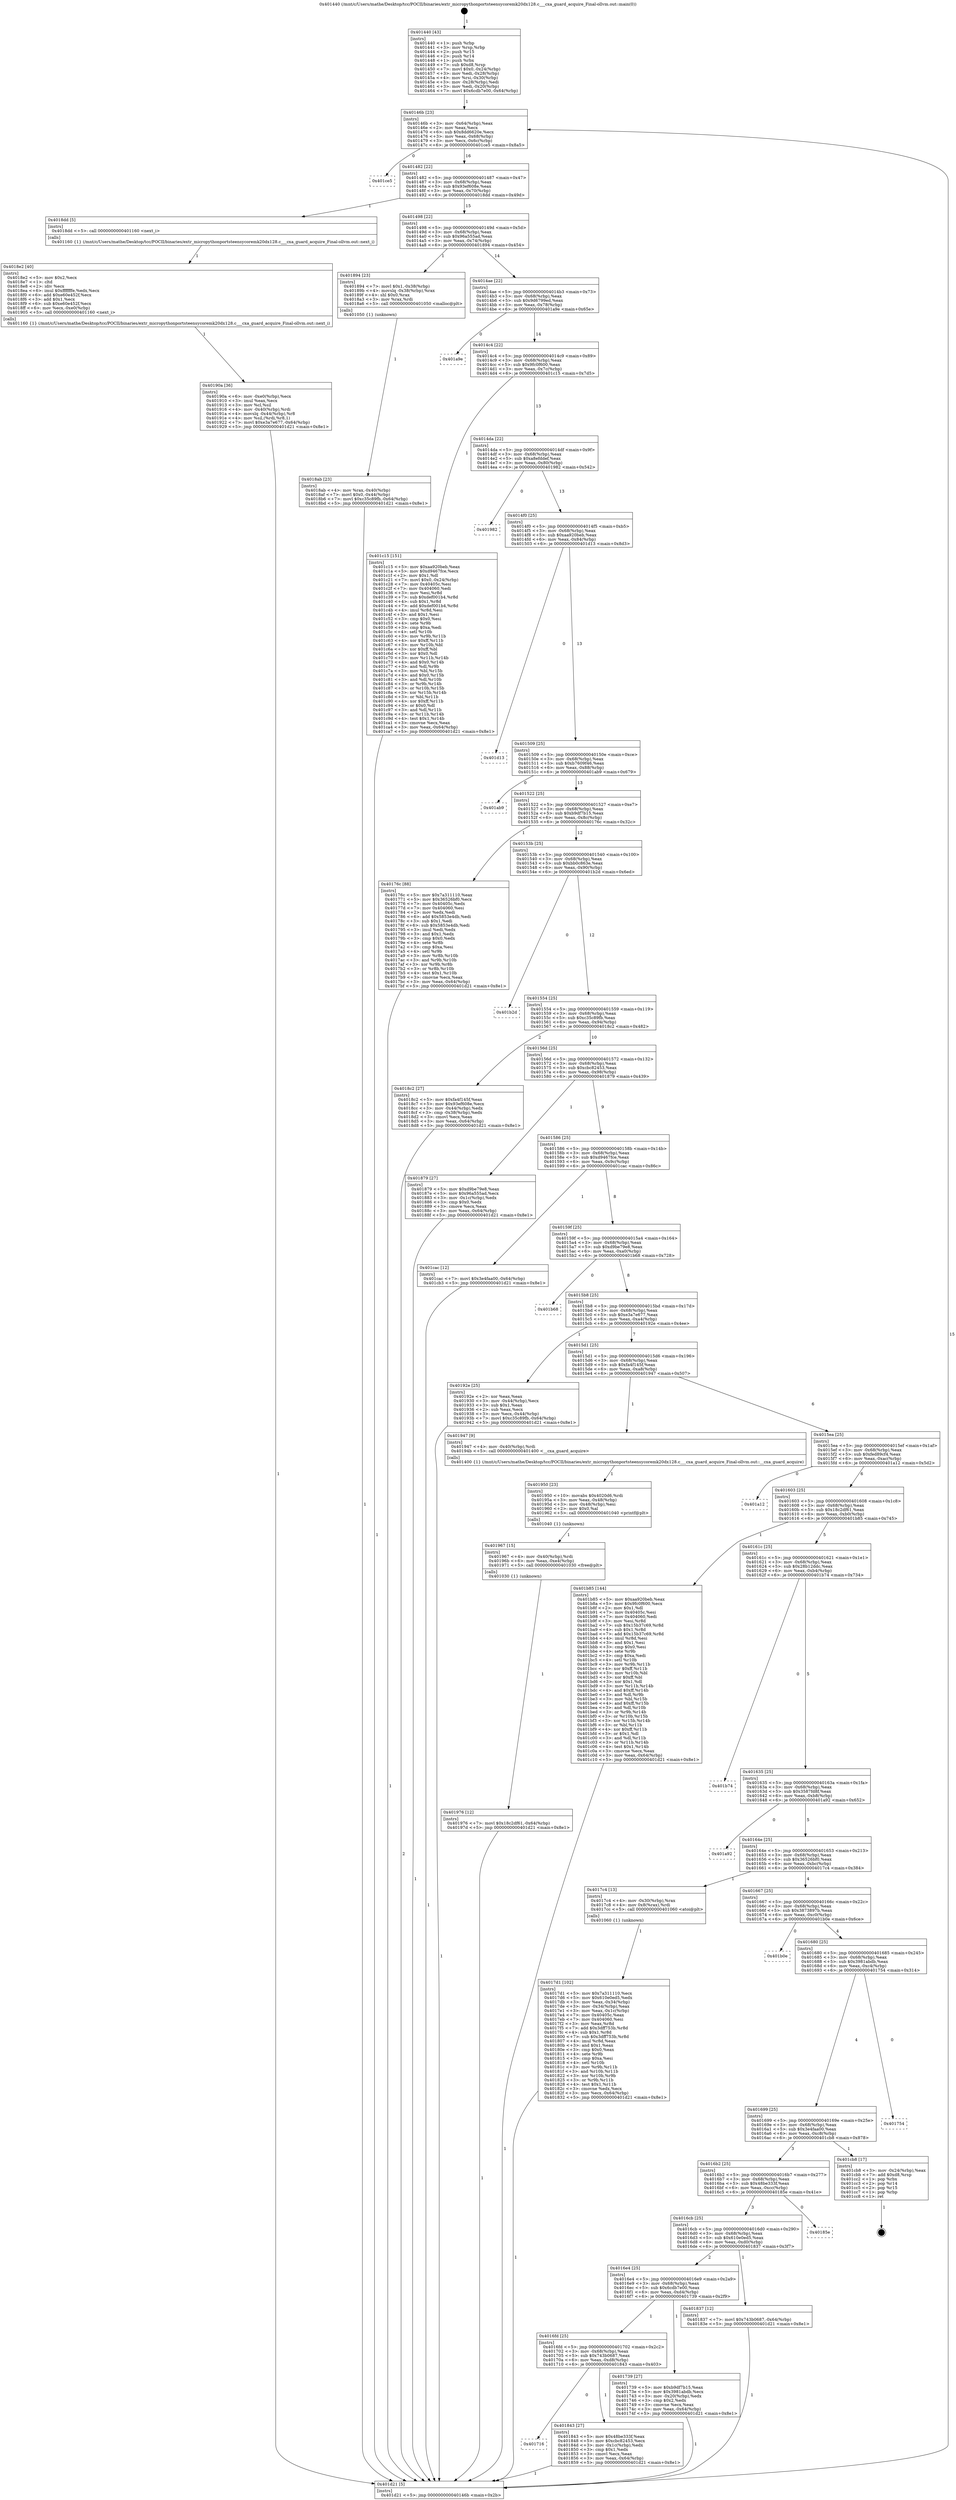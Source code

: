 digraph "0x401440" {
  label = "0x401440 (/mnt/c/Users/mathe/Desktop/tcc/POCII/binaries/extr_micropythonportsteensycoremk20dx128.c___cxa_guard_acquire_Final-ollvm.out::main(0))"
  labelloc = "t"
  node[shape=record]

  Entry [label="",width=0.3,height=0.3,shape=circle,fillcolor=black,style=filled]
  "0x40146b" [label="{
     0x40146b [23]\l
     | [instrs]\l
     &nbsp;&nbsp;0x40146b \<+3\>: mov -0x64(%rbp),%eax\l
     &nbsp;&nbsp;0x40146e \<+2\>: mov %eax,%ecx\l
     &nbsp;&nbsp;0x401470 \<+6\>: sub $0x8dd6620e,%ecx\l
     &nbsp;&nbsp;0x401476 \<+3\>: mov %eax,-0x68(%rbp)\l
     &nbsp;&nbsp;0x401479 \<+3\>: mov %ecx,-0x6c(%rbp)\l
     &nbsp;&nbsp;0x40147c \<+6\>: je 0000000000401ce5 \<main+0x8a5\>\l
  }"]
  "0x401ce5" [label="{
     0x401ce5\l
  }", style=dashed]
  "0x401482" [label="{
     0x401482 [22]\l
     | [instrs]\l
     &nbsp;&nbsp;0x401482 \<+5\>: jmp 0000000000401487 \<main+0x47\>\l
     &nbsp;&nbsp;0x401487 \<+3\>: mov -0x68(%rbp),%eax\l
     &nbsp;&nbsp;0x40148a \<+5\>: sub $0x93ef608e,%eax\l
     &nbsp;&nbsp;0x40148f \<+3\>: mov %eax,-0x70(%rbp)\l
     &nbsp;&nbsp;0x401492 \<+6\>: je 00000000004018dd \<main+0x49d\>\l
  }"]
  Exit [label="",width=0.3,height=0.3,shape=circle,fillcolor=black,style=filled,peripheries=2]
  "0x4018dd" [label="{
     0x4018dd [5]\l
     | [instrs]\l
     &nbsp;&nbsp;0x4018dd \<+5\>: call 0000000000401160 \<next_i\>\l
     | [calls]\l
     &nbsp;&nbsp;0x401160 \{1\} (/mnt/c/Users/mathe/Desktop/tcc/POCII/binaries/extr_micropythonportsteensycoremk20dx128.c___cxa_guard_acquire_Final-ollvm.out::next_i)\l
  }"]
  "0x401498" [label="{
     0x401498 [22]\l
     | [instrs]\l
     &nbsp;&nbsp;0x401498 \<+5\>: jmp 000000000040149d \<main+0x5d\>\l
     &nbsp;&nbsp;0x40149d \<+3\>: mov -0x68(%rbp),%eax\l
     &nbsp;&nbsp;0x4014a0 \<+5\>: sub $0x96a555ad,%eax\l
     &nbsp;&nbsp;0x4014a5 \<+3\>: mov %eax,-0x74(%rbp)\l
     &nbsp;&nbsp;0x4014a8 \<+6\>: je 0000000000401894 \<main+0x454\>\l
  }"]
  "0x401976" [label="{
     0x401976 [12]\l
     | [instrs]\l
     &nbsp;&nbsp;0x401976 \<+7\>: movl $0x18c2df61,-0x64(%rbp)\l
     &nbsp;&nbsp;0x40197d \<+5\>: jmp 0000000000401d21 \<main+0x8e1\>\l
  }"]
  "0x401894" [label="{
     0x401894 [23]\l
     | [instrs]\l
     &nbsp;&nbsp;0x401894 \<+7\>: movl $0x1,-0x38(%rbp)\l
     &nbsp;&nbsp;0x40189b \<+4\>: movslq -0x38(%rbp),%rax\l
     &nbsp;&nbsp;0x40189f \<+4\>: shl $0x0,%rax\l
     &nbsp;&nbsp;0x4018a3 \<+3\>: mov %rax,%rdi\l
     &nbsp;&nbsp;0x4018a6 \<+5\>: call 0000000000401050 \<malloc@plt\>\l
     | [calls]\l
     &nbsp;&nbsp;0x401050 \{1\} (unknown)\l
  }"]
  "0x4014ae" [label="{
     0x4014ae [22]\l
     | [instrs]\l
     &nbsp;&nbsp;0x4014ae \<+5\>: jmp 00000000004014b3 \<main+0x73\>\l
     &nbsp;&nbsp;0x4014b3 \<+3\>: mov -0x68(%rbp),%eax\l
     &nbsp;&nbsp;0x4014b6 \<+5\>: sub $0x9d6799ed,%eax\l
     &nbsp;&nbsp;0x4014bb \<+3\>: mov %eax,-0x78(%rbp)\l
     &nbsp;&nbsp;0x4014be \<+6\>: je 0000000000401a9e \<main+0x65e\>\l
  }"]
  "0x401967" [label="{
     0x401967 [15]\l
     | [instrs]\l
     &nbsp;&nbsp;0x401967 \<+4\>: mov -0x40(%rbp),%rdi\l
     &nbsp;&nbsp;0x40196b \<+6\>: mov %eax,-0xe4(%rbp)\l
     &nbsp;&nbsp;0x401971 \<+5\>: call 0000000000401030 \<free@plt\>\l
     | [calls]\l
     &nbsp;&nbsp;0x401030 \{1\} (unknown)\l
  }"]
  "0x401a9e" [label="{
     0x401a9e\l
  }", style=dashed]
  "0x4014c4" [label="{
     0x4014c4 [22]\l
     | [instrs]\l
     &nbsp;&nbsp;0x4014c4 \<+5\>: jmp 00000000004014c9 \<main+0x89\>\l
     &nbsp;&nbsp;0x4014c9 \<+3\>: mov -0x68(%rbp),%eax\l
     &nbsp;&nbsp;0x4014cc \<+5\>: sub $0x9fc0f600,%eax\l
     &nbsp;&nbsp;0x4014d1 \<+3\>: mov %eax,-0x7c(%rbp)\l
     &nbsp;&nbsp;0x4014d4 \<+6\>: je 0000000000401c15 \<main+0x7d5\>\l
  }"]
  "0x401950" [label="{
     0x401950 [23]\l
     | [instrs]\l
     &nbsp;&nbsp;0x401950 \<+10\>: movabs $0x4020d6,%rdi\l
     &nbsp;&nbsp;0x40195a \<+3\>: mov %eax,-0x48(%rbp)\l
     &nbsp;&nbsp;0x40195d \<+3\>: mov -0x48(%rbp),%esi\l
     &nbsp;&nbsp;0x401960 \<+2\>: mov $0x0,%al\l
     &nbsp;&nbsp;0x401962 \<+5\>: call 0000000000401040 \<printf@plt\>\l
     | [calls]\l
     &nbsp;&nbsp;0x401040 \{1\} (unknown)\l
  }"]
  "0x401c15" [label="{
     0x401c15 [151]\l
     | [instrs]\l
     &nbsp;&nbsp;0x401c15 \<+5\>: mov $0xaa920beb,%eax\l
     &nbsp;&nbsp;0x401c1a \<+5\>: mov $0xd9467fce,%ecx\l
     &nbsp;&nbsp;0x401c1f \<+2\>: mov $0x1,%dl\l
     &nbsp;&nbsp;0x401c21 \<+7\>: movl $0x0,-0x24(%rbp)\l
     &nbsp;&nbsp;0x401c28 \<+7\>: mov 0x40405c,%esi\l
     &nbsp;&nbsp;0x401c2f \<+7\>: mov 0x404060,%edi\l
     &nbsp;&nbsp;0x401c36 \<+3\>: mov %esi,%r8d\l
     &nbsp;&nbsp;0x401c39 \<+7\>: sub $0xdef001b4,%r8d\l
     &nbsp;&nbsp;0x401c40 \<+4\>: sub $0x1,%r8d\l
     &nbsp;&nbsp;0x401c44 \<+7\>: add $0xdef001b4,%r8d\l
     &nbsp;&nbsp;0x401c4b \<+4\>: imul %r8d,%esi\l
     &nbsp;&nbsp;0x401c4f \<+3\>: and $0x1,%esi\l
     &nbsp;&nbsp;0x401c52 \<+3\>: cmp $0x0,%esi\l
     &nbsp;&nbsp;0x401c55 \<+4\>: sete %r9b\l
     &nbsp;&nbsp;0x401c59 \<+3\>: cmp $0xa,%edi\l
     &nbsp;&nbsp;0x401c5c \<+4\>: setl %r10b\l
     &nbsp;&nbsp;0x401c60 \<+3\>: mov %r9b,%r11b\l
     &nbsp;&nbsp;0x401c63 \<+4\>: xor $0xff,%r11b\l
     &nbsp;&nbsp;0x401c67 \<+3\>: mov %r10b,%bl\l
     &nbsp;&nbsp;0x401c6a \<+3\>: xor $0xff,%bl\l
     &nbsp;&nbsp;0x401c6d \<+3\>: xor $0x0,%dl\l
     &nbsp;&nbsp;0x401c70 \<+3\>: mov %r11b,%r14b\l
     &nbsp;&nbsp;0x401c73 \<+4\>: and $0x0,%r14b\l
     &nbsp;&nbsp;0x401c77 \<+3\>: and %dl,%r9b\l
     &nbsp;&nbsp;0x401c7a \<+3\>: mov %bl,%r15b\l
     &nbsp;&nbsp;0x401c7d \<+4\>: and $0x0,%r15b\l
     &nbsp;&nbsp;0x401c81 \<+3\>: and %dl,%r10b\l
     &nbsp;&nbsp;0x401c84 \<+3\>: or %r9b,%r14b\l
     &nbsp;&nbsp;0x401c87 \<+3\>: or %r10b,%r15b\l
     &nbsp;&nbsp;0x401c8a \<+3\>: xor %r15b,%r14b\l
     &nbsp;&nbsp;0x401c8d \<+3\>: or %bl,%r11b\l
     &nbsp;&nbsp;0x401c90 \<+4\>: xor $0xff,%r11b\l
     &nbsp;&nbsp;0x401c94 \<+3\>: or $0x0,%dl\l
     &nbsp;&nbsp;0x401c97 \<+3\>: and %dl,%r11b\l
     &nbsp;&nbsp;0x401c9a \<+3\>: or %r11b,%r14b\l
     &nbsp;&nbsp;0x401c9d \<+4\>: test $0x1,%r14b\l
     &nbsp;&nbsp;0x401ca1 \<+3\>: cmovne %ecx,%eax\l
     &nbsp;&nbsp;0x401ca4 \<+3\>: mov %eax,-0x64(%rbp)\l
     &nbsp;&nbsp;0x401ca7 \<+5\>: jmp 0000000000401d21 \<main+0x8e1\>\l
  }"]
  "0x4014da" [label="{
     0x4014da [22]\l
     | [instrs]\l
     &nbsp;&nbsp;0x4014da \<+5\>: jmp 00000000004014df \<main+0x9f\>\l
     &nbsp;&nbsp;0x4014df \<+3\>: mov -0x68(%rbp),%eax\l
     &nbsp;&nbsp;0x4014e2 \<+5\>: sub $0xa8efddef,%eax\l
     &nbsp;&nbsp;0x4014e7 \<+3\>: mov %eax,-0x80(%rbp)\l
     &nbsp;&nbsp;0x4014ea \<+6\>: je 0000000000401982 \<main+0x542\>\l
  }"]
  "0x40190a" [label="{
     0x40190a [36]\l
     | [instrs]\l
     &nbsp;&nbsp;0x40190a \<+6\>: mov -0xe0(%rbp),%ecx\l
     &nbsp;&nbsp;0x401910 \<+3\>: imul %eax,%ecx\l
     &nbsp;&nbsp;0x401913 \<+3\>: mov %cl,%sil\l
     &nbsp;&nbsp;0x401916 \<+4\>: mov -0x40(%rbp),%rdi\l
     &nbsp;&nbsp;0x40191a \<+4\>: movslq -0x44(%rbp),%r8\l
     &nbsp;&nbsp;0x40191e \<+4\>: mov %sil,(%rdi,%r8,1)\l
     &nbsp;&nbsp;0x401922 \<+7\>: movl $0xe3a7e677,-0x64(%rbp)\l
     &nbsp;&nbsp;0x401929 \<+5\>: jmp 0000000000401d21 \<main+0x8e1\>\l
  }"]
  "0x401982" [label="{
     0x401982\l
  }", style=dashed]
  "0x4014f0" [label="{
     0x4014f0 [25]\l
     | [instrs]\l
     &nbsp;&nbsp;0x4014f0 \<+5\>: jmp 00000000004014f5 \<main+0xb5\>\l
     &nbsp;&nbsp;0x4014f5 \<+3\>: mov -0x68(%rbp),%eax\l
     &nbsp;&nbsp;0x4014f8 \<+5\>: sub $0xaa920beb,%eax\l
     &nbsp;&nbsp;0x4014fd \<+6\>: mov %eax,-0x84(%rbp)\l
     &nbsp;&nbsp;0x401503 \<+6\>: je 0000000000401d13 \<main+0x8d3\>\l
  }"]
  "0x4018e2" [label="{
     0x4018e2 [40]\l
     | [instrs]\l
     &nbsp;&nbsp;0x4018e2 \<+5\>: mov $0x2,%ecx\l
     &nbsp;&nbsp;0x4018e7 \<+1\>: cltd\l
     &nbsp;&nbsp;0x4018e8 \<+2\>: idiv %ecx\l
     &nbsp;&nbsp;0x4018ea \<+6\>: imul $0xfffffffe,%edx,%ecx\l
     &nbsp;&nbsp;0x4018f0 \<+6\>: add $0xe60e452f,%ecx\l
     &nbsp;&nbsp;0x4018f6 \<+3\>: add $0x1,%ecx\l
     &nbsp;&nbsp;0x4018f9 \<+6\>: sub $0xe60e452f,%ecx\l
     &nbsp;&nbsp;0x4018ff \<+6\>: mov %ecx,-0xe0(%rbp)\l
     &nbsp;&nbsp;0x401905 \<+5\>: call 0000000000401160 \<next_i\>\l
     | [calls]\l
     &nbsp;&nbsp;0x401160 \{1\} (/mnt/c/Users/mathe/Desktop/tcc/POCII/binaries/extr_micropythonportsteensycoremk20dx128.c___cxa_guard_acquire_Final-ollvm.out::next_i)\l
  }"]
  "0x401d13" [label="{
     0x401d13\l
  }", style=dashed]
  "0x401509" [label="{
     0x401509 [25]\l
     | [instrs]\l
     &nbsp;&nbsp;0x401509 \<+5\>: jmp 000000000040150e \<main+0xce\>\l
     &nbsp;&nbsp;0x40150e \<+3\>: mov -0x68(%rbp),%eax\l
     &nbsp;&nbsp;0x401511 \<+5\>: sub $0xb7609f46,%eax\l
     &nbsp;&nbsp;0x401516 \<+6\>: mov %eax,-0x88(%rbp)\l
     &nbsp;&nbsp;0x40151c \<+6\>: je 0000000000401ab9 \<main+0x679\>\l
  }"]
  "0x4018ab" [label="{
     0x4018ab [23]\l
     | [instrs]\l
     &nbsp;&nbsp;0x4018ab \<+4\>: mov %rax,-0x40(%rbp)\l
     &nbsp;&nbsp;0x4018af \<+7\>: movl $0x0,-0x44(%rbp)\l
     &nbsp;&nbsp;0x4018b6 \<+7\>: movl $0xc35c89fb,-0x64(%rbp)\l
     &nbsp;&nbsp;0x4018bd \<+5\>: jmp 0000000000401d21 \<main+0x8e1\>\l
  }"]
  "0x401ab9" [label="{
     0x401ab9\l
  }", style=dashed]
  "0x401522" [label="{
     0x401522 [25]\l
     | [instrs]\l
     &nbsp;&nbsp;0x401522 \<+5\>: jmp 0000000000401527 \<main+0xe7\>\l
     &nbsp;&nbsp;0x401527 \<+3\>: mov -0x68(%rbp),%eax\l
     &nbsp;&nbsp;0x40152a \<+5\>: sub $0xb9df7b15,%eax\l
     &nbsp;&nbsp;0x40152f \<+6\>: mov %eax,-0x8c(%rbp)\l
     &nbsp;&nbsp;0x401535 \<+6\>: je 000000000040176c \<main+0x32c\>\l
  }"]
  "0x401716" [label="{
     0x401716\l
  }", style=dashed]
  "0x40176c" [label="{
     0x40176c [88]\l
     | [instrs]\l
     &nbsp;&nbsp;0x40176c \<+5\>: mov $0x7a311110,%eax\l
     &nbsp;&nbsp;0x401771 \<+5\>: mov $0x36526bf0,%ecx\l
     &nbsp;&nbsp;0x401776 \<+7\>: mov 0x40405c,%edx\l
     &nbsp;&nbsp;0x40177d \<+7\>: mov 0x404060,%esi\l
     &nbsp;&nbsp;0x401784 \<+2\>: mov %edx,%edi\l
     &nbsp;&nbsp;0x401786 \<+6\>: add $0x5853e4db,%edi\l
     &nbsp;&nbsp;0x40178c \<+3\>: sub $0x1,%edi\l
     &nbsp;&nbsp;0x40178f \<+6\>: sub $0x5853e4db,%edi\l
     &nbsp;&nbsp;0x401795 \<+3\>: imul %edi,%edx\l
     &nbsp;&nbsp;0x401798 \<+3\>: and $0x1,%edx\l
     &nbsp;&nbsp;0x40179b \<+3\>: cmp $0x0,%edx\l
     &nbsp;&nbsp;0x40179e \<+4\>: sete %r8b\l
     &nbsp;&nbsp;0x4017a2 \<+3\>: cmp $0xa,%esi\l
     &nbsp;&nbsp;0x4017a5 \<+4\>: setl %r9b\l
     &nbsp;&nbsp;0x4017a9 \<+3\>: mov %r8b,%r10b\l
     &nbsp;&nbsp;0x4017ac \<+3\>: and %r9b,%r10b\l
     &nbsp;&nbsp;0x4017af \<+3\>: xor %r9b,%r8b\l
     &nbsp;&nbsp;0x4017b2 \<+3\>: or %r8b,%r10b\l
     &nbsp;&nbsp;0x4017b5 \<+4\>: test $0x1,%r10b\l
     &nbsp;&nbsp;0x4017b9 \<+3\>: cmovne %ecx,%eax\l
     &nbsp;&nbsp;0x4017bc \<+3\>: mov %eax,-0x64(%rbp)\l
     &nbsp;&nbsp;0x4017bf \<+5\>: jmp 0000000000401d21 \<main+0x8e1\>\l
  }"]
  "0x40153b" [label="{
     0x40153b [25]\l
     | [instrs]\l
     &nbsp;&nbsp;0x40153b \<+5\>: jmp 0000000000401540 \<main+0x100\>\l
     &nbsp;&nbsp;0x401540 \<+3\>: mov -0x68(%rbp),%eax\l
     &nbsp;&nbsp;0x401543 \<+5\>: sub $0xbb0c863e,%eax\l
     &nbsp;&nbsp;0x401548 \<+6\>: mov %eax,-0x90(%rbp)\l
     &nbsp;&nbsp;0x40154e \<+6\>: je 0000000000401b2d \<main+0x6ed\>\l
  }"]
  "0x401843" [label="{
     0x401843 [27]\l
     | [instrs]\l
     &nbsp;&nbsp;0x401843 \<+5\>: mov $0x48be333f,%eax\l
     &nbsp;&nbsp;0x401848 \<+5\>: mov $0xcbc82453,%ecx\l
     &nbsp;&nbsp;0x40184d \<+3\>: mov -0x1c(%rbp),%edx\l
     &nbsp;&nbsp;0x401850 \<+3\>: cmp $0x1,%edx\l
     &nbsp;&nbsp;0x401853 \<+3\>: cmovl %ecx,%eax\l
     &nbsp;&nbsp;0x401856 \<+3\>: mov %eax,-0x64(%rbp)\l
     &nbsp;&nbsp;0x401859 \<+5\>: jmp 0000000000401d21 \<main+0x8e1\>\l
  }"]
  "0x401b2d" [label="{
     0x401b2d\l
  }", style=dashed]
  "0x401554" [label="{
     0x401554 [25]\l
     | [instrs]\l
     &nbsp;&nbsp;0x401554 \<+5\>: jmp 0000000000401559 \<main+0x119\>\l
     &nbsp;&nbsp;0x401559 \<+3\>: mov -0x68(%rbp),%eax\l
     &nbsp;&nbsp;0x40155c \<+5\>: sub $0xc35c89fb,%eax\l
     &nbsp;&nbsp;0x401561 \<+6\>: mov %eax,-0x94(%rbp)\l
     &nbsp;&nbsp;0x401567 \<+6\>: je 00000000004018c2 \<main+0x482\>\l
  }"]
  "0x4017d1" [label="{
     0x4017d1 [102]\l
     | [instrs]\l
     &nbsp;&nbsp;0x4017d1 \<+5\>: mov $0x7a311110,%ecx\l
     &nbsp;&nbsp;0x4017d6 \<+5\>: mov $0x610e0ed5,%edx\l
     &nbsp;&nbsp;0x4017db \<+3\>: mov %eax,-0x34(%rbp)\l
     &nbsp;&nbsp;0x4017de \<+3\>: mov -0x34(%rbp),%eax\l
     &nbsp;&nbsp;0x4017e1 \<+3\>: mov %eax,-0x1c(%rbp)\l
     &nbsp;&nbsp;0x4017e4 \<+7\>: mov 0x40405c,%eax\l
     &nbsp;&nbsp;0x4017eb \<+7\>: mov 0x404060,%esi\l
     &nbsp;&nbsp;0x4017f2 \<+3\>: mov %eax,%r8d\l
     &nbsp;&nbsp;0x4017f5 \<+7\>: add $0x3dff753b,%r8d\l
     &nbsp;&nbsp;0x4017fc \<+4\>: sub $0x1,%r8d\l
     &nbsp;&nbsp;0x401800 \<+7\>: sub $0x3dff753b,%r8d\l
     &nbsp;&nbsp;0x401807 \<+4\>: imul %r8d,%eax\l
     &nbsp;&nbsp;0x40180b \<+3\>: and $0x1,%eax\l
     &nbsp;&nbsp;0x40180e \<+3\>: cmp $0x0,%eax\l
     &nbsp;&nbsp;0x401811 \<+4\>: sete %r9b\l
     &nbsp;&nbsp;0x401815 \<+3\>: cmp $0xa,%esi\l
     &nbsp;&nbsp;0x401818 \<+4\>: setl %r10b\l
     &nbsp;&nbsp;0x40181c \<+3\>: mov %r9b,%r11b\l
     &nbsp;&nbsp;0x40181f \<+3\>: and %r10b,%r11b\l
     &nbsp;&nbsp;0x401822 \<+3\>: xor %r10b,%r9b\l
     &nbsp;&nbsp;0x401825 \<+3\>: or %r9b,%r11b\l
     &nbsp;&nbsp;0x401828 \<+4\>: test $0x1,%r11b\l
     &nbsp;&nbsp;0x40182c \<+3\>: cmovne %edx,%ecx\l
     &nbsp;&nbsp;0x40182f \<+3\>: mov %ecx,-0x64(%rbp)\l
     &nbsp;&nbsp;0x401832 \<+5\>: jmp 0000000000401d21 \<main+0x8e1\>\l
  }"]
  "0x4018c2" [label="{
     0x4018c2 [27]\l
     | [instrs]\l
     &nbsp;&nbsp;0x4018c2 \<+5\>: mov $0xfa4f145f,%eax\l
     &nbsp;&nbsp;0x4018c7 \<+5\>: mov $0x93ef608e,%ecx\l
     &nbsp;&nbsp;0x4018cc \<+3\>: mov -0x44(%rbp),%edx\l
     &nbsp;&nbsp;0x4018cf \<+3\>: cmp -0x38(%rbp),%edx\l
     &nbsp;&nbsp;0x4018d2 \<+3\>: cmovl %ecx,%eax\l
     &nbsp;&nbsp;0x4018d5 \<+3\>: mov %eax,-0x64(%rbp)\l
     &nbsp;&nbsp;0x4018d8 \<+5\>: jmp 0000000000401d21 \<main+0x8e1\>\l
  }"]
  "0x40156d" [label="{
     0x40156d [25]\l
     | [instrs]\l
     &nbsp;&nbsp;0x40156d \<+5\>: jmp 0000000000401572 \<main+0x132\>\l
     &nbsp;&nbsp;0x401572 \<+3\>: mov -0x68(%rbp),%eax\l
     &nbsp;&nbsp;0x401575 \<+5\>: sub $0xcbc82453,%eax\l
     &nbsp;&nbsp;0x40157a \<+6\>: mov %eax,-0x98(%rbp)\l
     &nbsp;&nbsp;0x401580 \<+6\>: je 0000000000401879 \<main+0x439\>\l
  }"]
  "0x401440" [label="{
     0x401440 [43]\l
     | [instrs]\l
     &nbsp;&nbsp;0x401440 \<+1\>: push %rbp\l
     &nbsp;&nbsp;0x401441 \<+3\>: mov %rsp,%rbp\l
     &nbsp;&nbsp;0x401444 \<+2\>: push %r15\l
     &nbsp;&nbsp;0x401446 \<+2\>: push %r14\l
     &nbsp;&nbsp;0x401448 \<+1\>: push %rbx\l
     &nbsp;&nbsp;0x401449 \<+7\>: sub $0xd8,%rsp\l
     &nbsp;&nbsp;0x401450 \<+7\>: movl $0x0,-0x24(%rbp)\l
     &nbsp;&nbsp;0x401457 \<+3\>: mov %edi,-0x28(%rbp)\l
     &nbsp;&nbsp;0x40145a \<+4\>: mov %rsi,-0x30(%rbp)\l
     &nbsp;&nbsp;0x40145e \<+3\>: mov -0x28(%rbp),%edi\l
     &nbsp;&nbsp;0x401461 \<+3\>: mov %edi,-0x20(%rbp)\l
     &nbsp;&nbsp;0x401464 \<+7\>: movl $0x6cdb7e00,-0x64(%rbp)\l
  }"]
  "0x401879" [label="{
     0x401879 [27]\l
     | [instrs]\l
     &nbsp;&nbsp;0x401879 \<+5\>: mov $0xd9be79e8,%eax\l
     &nbsp;&nbsp;0x40187e \<+5\>: mov $0x96a555ad,%ecx\l
     &nbsp;&nbsp;0x401883 \<+3\>: mov -0x1c(%rbp),%edx\l
     &nbsp;&nbsp;0x401886 \<+3\>: cmp $0x0,%edx\l
     &nbsp;&nbsp;0x401889 \<+3\>: cmove %ecx,%eax\l
     &nbsp;&nbsp;0x40188c \<+3\>: mov %eax,-0x64(%rbp)\l
     &nbsp;&nbsp;0x40188f \<+5\>: jmp 0000000000401d21 \<main+0x8e1\>\l
  }"]
  "0x401586" [label="{
     0x401586 [25]\l
     | [instrs]\l
     &nbsp;&nbsp;0x401586 \<+5\>: jmp 000000000040158b \<main+0x14b\>\l
     &nbsp;&nbsp;0x40158b \<+3\>: mov -0x68(%rbp),%eax\l
     &nbsp;&nbsp;0x40158e \<+5\>: sub $0xd9467fce,%eax\l
     &nbsp;&nbsp;0x401593 \<+6\>: mov %eax,-0x9c(%rbp)\l
     &nbsp;&nbsp;0x401599 \<+6\>: je 0000000000401cac \<main+0x86c\>\l
  }"]
  "0x401d21" [label="{
     0x401d21 [5]\l
     | [instrs]\l
     &nbsp;&nbsp;0x401d21 \<+5\>: jmp 000000000040146b \<main+0x2b\>\l
  }"]
  "0x401cac" [label="{
     0x401cac [12]\l
     | [instrs]\l
     &nbsp;&nbsp;0x401cac \<+7\>: movl $0x3e4faa00,-0x64(%rbp)\l
     &nbsp;&nbsp;0x401cb3 \<+5\>: jmp 0000000000401d21 \<main+0x8e1\>\l
  }"]
  "0x40159f" [label="{
     0x40159f [25]\l
     | [instrs]\l
     &nbsp;&nbsp;0x40159f \<+5\>: jmp 00000000004015a4 \<main+0x164\>\l
     &nbsp;&nbsp;0x4015a4 \<+3\>: mov -0x68(%rbp),%eax\l
     &nbsp;&nbsp;0x4015a7 \<+5\>: sub $0xd9be79e8,%eax\l
     &nbsp;&nbsp;0x4015ac \<+6\>: mov %eax,-0xa0(%rbp)\l
     &nbsp;&nbsp;0x4015b2 \<+6\>: je 0000000000401b68 \<main+0x728\>\l
  }"]
  "0x4016fd" [label="{
     0x4016fd [25]\l
     | [instrs]\l
     &nbsp;&nbsp;0x4016fd \<+5\>: jmp 0000000000401702 \<main+0x2c2\>\l
     &nbsp;&nbsp;0x401702 \<+3\>: mov -0x68(%rbp),%eax\l
     &nbsp;&nbsp;0x401705 \<+5\>: sub $0x743b0687,%eax\l
     &nbsp;&nbsp;0x40170a \<+6\>: mov %eax,-0xd8(%rbp)\l
     &nbsp;&nbsp;0x401710 \<+6\>: je 0000000000401843 \<main+0x403\>\l
  }"]
  "0x401b68" [label="{
     0x401b68\l
  }", style=dashed]
  "0x4015b8" [label="{
     0x4015b8 [25]\l
     | [instrs]\l
     &nbsp;&nbsp;0x4015b8 \<+5\>: jmp 00000000004015bd \<main+0x17d\>\l
     &nbsp;&nbsp;0x4015bd \<+3\>: mov -0x68(%rbp),%eax\l
     &nbsp;&nbsp;0x4015c0 \<+5\>: sub $0xe3a7e677,%eax\l
     &nbsp;&nbsp;0x4015c5 \<+6\>: mov %eax,-0xa4(%rbp)\l
     &nbsp;&nbsp;0x4015cb \<+6\>: je 000000000040192e \<main+0x4ee\>\l
  }"]
  "0x401739" [label="{
     0x401739 [27]\l
     | [instrs]\l
     &nbsp;&nbsp;0x401739 \<+5\>: mov $0xb9df7b15,%eax\l
     &nbsp;&nbsp;0x40173e \<+5\>: mov $0x3981abdb,%ecx\l
     &nbsp;&nbsp;0x401743 \<+3\>: mov -0x20(%rbp),%edx\l
     &nbsp;&nbsp;0x401746 \<+3\>: cmp $0x2,%edx\l
     &nbsp;&nbsp;0x401749 \<+3\>: cmovne %ecx,%eax\l
     &nbsp;&nbsp;0x40174c \<+3\>: mov %eax,-0x64(%rbp)\l
     &nbsp;&nbsp;0x40174f \<+5\>: jmp 0000000000401d21 \<main+0x8e1\>\l
  }"]
  "0x40192e" [label="{
     0x40192e [25]\l
     | [instrs]\l
     &nbsp;&nbsp;0x40192e \<+2\>: xor %eax,%eax\l
     &nbsp;&nbsp;0x401930 \<+3\>: mov -0x44(%rbp),%ecx\l
     &nbsp;&nbsp;0x401933 \<+3\>: sub $0x1,%eax\l
     &nbsp;&nbsp;0x401936 \<+2\>: sub %eax,%ecx\l
     &nbsp;&nbsp;0x401938 \<+3\>: mov %ecx,-0x44(%rbp)\l
     &nbsp;&nbsp;0x40193b \<+7\>: movl $0xc35c89fb,-0x64(%rbp)\l
     &nbsp;&nbsp;0x401942 \<+5\>: jmp 0000000000401d21 \<main+0x8e1\>\l
  }"]
  "0x4015d1" [label="{
     0x4015d1 [25]\l
     | [instrs]\l
     &nbsp;&nbsp;0x4015d1 \<+5\>: jmp 00000000004015d6 \<main+0x196\>\l
     &nbsp;&nbsp;0x4015d6 \<+3\>: mov -0x68(%rbp),%eax\l
     &nbsp;&nbsp;0x4015d9 \<+5\>: sub $0xfa4f145f,%eax\l
     &nbsp;&nbsp;0x4015de \<+6\>: mov %eax,-0xa8(%rbp)\l
     &nbsp;&nbsp;0x4015e4 \<+6\>: je 0000000000401947 \<main+0x507\>\l
  }"]
  "0x4016e4" [label="{
     0x4016e4 [25]\l
     | [instrs]\l
     &nbsp;&nbsp;0x4016e4 \<+5\>: jmp 00000000004016e9 \<main+0x2a9\>\l
     &nbsp;&nbsp;0x4016e9 \<+3\>: mov -0x68(%rbp),%eax\l
     &nbsp;&nbsp;0x4016ec \<+5\>: sub $0x6cdb7e00,%eax\l
     &nbsp;&nbsp;0x4016f1 \<+6\>: mov %eax,-0xd4(%rbp)\l
     &nbsp;&nbsp;0x4016f7 \<+6\>: je 0000000000401739 \<main+0x2f9\>\l
  }"]
  "0x401947" [label="{
     0x401947 [9]\l
     | [instrs]\l
     &nbsp;&nbsp;0x401947 \<+4\>: mov -0x40(%rbp),%rdi\l
     &nbsp;&nbsp;0x40194b \<+5\>: call 0000000000401400 \<__cxa_guard_acquire\>\l
     | [calls]\l
     &nbsp;&nbsp;0x401400 \{1\} (/mnt/c/Users/mathe/Desktop/tcc/POCII/binaries/extr_micropythonportsteensycoremk20dx128.c___cxa_guard_acquire_Final-ollvm.out::__cxa_guard_acquire)\l
  }"]
  "0x4015ea" [label="{
     0x4015ea [25]\l
     | [instrs]\l
     &nbsp;&nbsp;0x4015ea \<+5\>: jmp 00000000004015ef \<main+0x1af\>\l
     &nbsp;&nbsp;0x4015ef \<+3\>: mov -0x68(%rbp),%eax\l
     &nbsp;&nbsp;0x4015f2 \<+5\>: sub $0xfed89cf4,%eax\l
     &nbsp;&nbsp;0x4015f7 \<+6\>: mov %eax,-0xac(%rbp)\l
     &nbsp;&nbsp;0x4015fd \<+6\>: je 0000000000401a12 \<main+0x5d2\>\l
  }"]
  "0x401837" [label="{
     0x401837 [12]\l
     | [instrs]\l
     &nbsp;&nbsp;0x401837 \<+7\>: movl $0x743b0687,-0x64(%rbp)\l
     &nbsp;&nbsp;0x40183e \<+5\>: jmp 0000000000401d21 \<main+0x8e1\>\l
  }"]
  "0x401a12" [label="{
     0x401a12\l
  }", style=dashed]
  "0x401603" [label="{
     0x401603 [25]\l
     | [instrs]\l
     &nbsp;&nbsp;0x401603 \<+5\>: jmp 0000000000401608 \<main+0x1c8\>\l
     &nbsp;&nbsp;0x401608 \<+3\>: mov -0x68(%rbp),%eax\l
     &nbsp;&nbsp;0x40160b \<+5\>: sub $0x18c2df61,%eax\l
     &nbsp;&nbsp;0x401610 \<+6\>: mov %eax,-0xb0(%rbp)\l
     &nbsp;&nbsp;0x401616 \<+6\>: je 0000000000401b85 \<main+0x745\>\l
  }"]
  "0x4016cb" [label="{
     0x4016cb [25]\l
     | [instrs]\l
     &nbsp;&nbsp;0x4016cb \<+5\>: jmp 00000000004016d0 \<main+0x290\>\l
     &nbsp;&nbsp;0x4016d0 \<+3\>: mov -0x68(%rbp),%eax\l
     &nbsp;&nbsp;0x4016d3 \<+5\>: sub $0x610e0ed5,%eax\l
     &nbsp;&nbsp;0x4016d8 \<+6\>: mov %eax,-0xd0(%rbp)\l
     &nbsp;&nbsp;0x4016de \<+6\>: je 0000000000401837 \<main+0x3f7\>\l
  }"]
  "0x401b85" [label="{
     0x401b85 [144]\l
     | [instrs]\l
     &nbsp;&nbsp;0x401b85 \<+5\>: mov $0xaa920beb,%eax\l
     &nbsp;&nbsp;0x401b8a \<+5\>: mov $0x9fc0f600,%ecx\l
     &nbsp;&nbsp;0x401b8f \<+2\>: mov $0x1,%dl\l
     &nbsp;&nbsp;0x401b91 \<+7\>: mov 0x40405c,%esi\l
     &nbsp;&nbsp;0x401b98 \<+7\>: mov 0x404060,%edi\l
     &nbsp;&nbsp;0x401b9f \<+3\>: mov %esi,%r8d\l
     &nbsp;&nbsp;0x401ba2 \<+7\>: sub $0x15b37c69,%r8d\l
     &nbsp;&nbsp;0x401ba9 \<+4\>: sub $0x1,%r8d\l
     &nbsp;&nbsp;0x401bad \<+7\>: add $0x15b37c69,%r8d\l
     &nbsp;&nbsp;0x401bb4 \<+4\>: imul %r8d,%esi\l
     &nbsp;&nbsp;0x401bb8 \<+3\>: and $0x1,%esi\l
     &nbsp;&nbsp;0x401bbb \<+3\>: cmp $0x0,%esi\l
     &nbsp;&nbsp;0x401bbe \<+4\>: sete %r9b\l
     &nbsp;&nbsp;0x401bc2 \<+3\>: cmp $0xa,%edi\l
     &nbsp;&nbsp;0x401bc5 \<+4\>: setl %r10b\l
     &nbsp;&nbsp;0x401bc9 \<+3\>: mov %r9b,%r11b\l
     &nbsp;&nbsp;0x401bcc \<+4\>: xor $0xff,%r11b\l
     &nbsp;&nbsp;0x401bd0 \<+3\>: mov %r10b,%bl\l
     &nbsp;&nbsp;0x401bd3 \<+3\>: xor $0xff,%bl\l
     &nbsp;&nbsp;0x401bd6 \<+3\>: xor $0x1,%dl\l
     &nbsp;&nbsp;0x401bd9 \<+3\>: mov %r11b,%r14b\l
     &nbsp;&nbsp;0x401bdc \<+4\>: and $0xff,%r14b\l
     &nbsp;&nbsp;0x401be0 \<+3\>: and %dl,%r9b\l
     &nbsp;&nbsp;0x401be3 \<+3\>: mov %bl,%r15b\l
     &nbsp;&nbsp;0x401be6 \<+4\>: and $0xff,%r15b\l
     &nbsp;&nbsp;0x401bea \<+3\>: and %dl,%r10b\l
     &nbsp;&nbsp;0x401bed \<+3\>: or %r9b,%r14b\l
     &nbsp;&nbsp;0x401bf0 \<+3\>: or %r10b,%r15b\l
     &nbsp;&nbsp;0x401bf3 \<+3\>: xor %r15b,%r14b\l
     &nbsp;&nbsp;0x401bf6 \<+3\>: or %bl,%r11b\l
     &nbsp;&nbsp;0x401bf9 \<+4\>: xor $0xff,%r11b\l
     &nbsp;&nbsp;0x401bfd \<+3\>: or $0x1,%dl\l
     &nbsp;&nbsp;0x401c00 \<+3\>: and %dl,%r11b\l
     &nbsp;&nbsp;0x401c03 \<+3\>: or %r11b,%r14b\l
     &nbsp;&nbsp;0x401c06 \<+4\>: test $0x1,%r14b\l
     &nbsp;&nbsp;0x401c0a \<+3\>: cmovne %ecx,%eax\l
     &nbsp;&nbsp;0x401c0d \<+3\>: mov %eax,-0x64(%rbp)\l
     &nbsp;&nbsp;0x401c10 \<+5\>: jmp 0000000000401d21 \<main+0x8e1\>\l
  }"]
  "0x40161c" [label="{
     0x40161c [25]\l
     | [instrs]\l
     &nbsp;&nbsp;0x40161c \<+5\>: jmp 0000000000401621 \<main+0x1e1\>\l
     &nbsp;&nbsp;0x401621 \<+3\>: mov -0x68(%rbp),%eax\l
     &nbsp;&nbsp;0x401624 \<+5\>: sub $0x28b12ddc,%eax\l
     &nbsp;&nbsp;0x401629 \<+6\>: mov %eax,-0xb4(%rbp)\l
     &nbsp;&nbsp;0x40162f \<+6\>: je 0000000000401b74 \<main+0x734\>\l
  }"]
  "0x40185e" [label="{
     0x40185e\l
  }", style=dashed]
  "0x401b74" [label="{
     0x401b74\l
  }", style=dashed]
  "0x401635" [label="{
     0x401635 [25]\l
     | [instrs]\l
     &nbsp;&nbsp;0x401635 \<+5\>: jmp 000000000040163a \<main+0x1fa\>\l
     &nbsp;&nbsp;0x40163a \<+3\>: mov -0x68(%rbp),%eax\l
     &nbsp;&nbsp;0x40163d \<+5\>: sub $0x3587fd8f,%eax\l
     &nbsp;&nbsp;0x401642 \<+6\>: mov %eax,-0xb8(%rbp)\l
     &nbsp;&nbsp;0x401648 \<+6\>: je 0000000000401a92 \<main+0x652\>\l
  }"]
  "0x4016b2" [label="{
     0x4016b2 [25]\l
     | [instrs]\l
     &nbsp;&nbsp;0x4016b2 \<+5\>: jmp 00000000004016b7 \<main+0x277\>\l
     &nbsp;&nbsp;0x4016b7 \<+3\>: mov -0x68(%rbp),%eax\l
     &nbsp;&nbsp;0x4016ba \<+5\>: sub $0x48be333f,%eax\l
     &nbsp;&nbsp;0x4016bf \<+6\>: mov %eax,-0xcc(%rbp)\l
     &nbsp;&nbsp;0x4016c5 \<+6\>: je 000000000040185e \<main+0x41e\>\l
  }"]
  "0x401a92" [label="{
     0x401a92\l
  }", style=dashed]
  "0x40164e" [label="{
     0x40164e [25]\l
     | [instrs]\l
     &nbsp;&nbsp;0x40164e \<+5\>: jmp 0000000000401653 \<main+0x213\>\l
     &nbsp;&nbsp;0x401653 \<+3\>: mov -0x68(%rbp),%eax\l
     &nbsp;&nbsp;0x401656 \<+5\>: sub $0x36526bf0,%eax\l
     &nbsp;&nbsp;0x40165b \<+6\>: mov %eax,-0xbc(%rbp)\l
     &nbsp;&nbsp;0x401661 \<+6\>: je 00000000004017c4 \<main+0x384\>\l
  }"]
  "0x401cb8" [label="{
     0x401cb8 [17]\l
     | [instrs]\l
     &nbsp;&nbsp;0x401cb8 \<+3\>: mov -0x24(%rbp),%eax\l
     &nbsp;&nbsp;0x401cbb \<+7\>: add $0xd8,%rsp\l
     &nbsp;&nbsp;0x401cc2 \<+1\>: pop %rbx\l
     &nbsp;&nbsp;0x401cc3 \<+2\>: pop %r14\l
     &nbsp;&nbsp;0x401cc5 \<+2\>: pop %r15\l
     &nbsp;&nbsp;0x401cc7 \<+1\>: pop %rbp\l
     &nbsp;&nbsp;0x401cc8 \<+1\>: ret\l
  }"]
  "0x4017c4" [label="{
     0x4017c4 [13]\l
     | [instrs]\l
     &nbsp;&nbsp;0x4017c4 \<+4\>: mov -0x30(%rbp),%rax\l
     &nbsp;&nbsp;0x4017c8 \<+4\>: mov 0x8(%rax),%rdi\l
     &nbsp;&nbsp;0x4017cc \<+5\>: call 0000000000401060 \<atoi@plt\>\l
     | [calls]\l
     &nbsp;&nbsp;0x401060 \{1\} (unknown)\l
  }"]
  "0x401667" [label="{
     0x401667 [25]\l
     | [instrs]\l
     &nbsp;&nbsp;0x401667 \<+5\>: jmp 000000000040166c \<main+0x22c\>\l
     &nbsp;&nbsp;0x40166c \<+3\>: mov -0x68(%rbp),%eax\l
     &nbsp;&nbsp;0x40166f \<+5\>: sub $0x3873897b,%eax\l
     &nbsp;&nbsp;0x401674 \<+6\>: mov %eax,-0xc0(%rbp)\l
     &nbsp;&nbsp;0x40167a \<+6\>: je 0000000000401b0e \<main+0x6ce\>\l
  }"]
  "0x401699" [label="{
     0x401699 [25]\l
     | [instrs]\l
     &nbsp;&nbsp;0x401699 \<+5\>: jmp 000000000040169e \<main+0x25e\>\l
     &nbsp;&nbsp;0x40169e \<+3\>: mov -0x68(%rbp),%eax\l
     &nbsp;&nbsp;0x4016a1 \<+5\>: sub $0x3e4faa00,%eax\l
     &nbsp;&nbsp;0x4016a6 \<+6\>: mov %eax,-0xc8(%rbp)\l
     &nbsp;&nbsp;0x4016ac \<+6\>: je 0000000000401cb8 \<main+0x878\>\l
  }"]
  "0x401b0e" [label="{
     0x401b0e\l
  }", style=dashed]
  "0x401680" [label="{
     0x401680 [25]\l
     | [instrs]\l
     &nbsp;&nbsp;0x401680 \<+5\>: jmp 0000000000401685 \<main+0x245\>\l
     &nbsp;&nbsp;0x401685 \<+3\>: mov -0x68(%rbp),%eax\l
     &nbsp;&nbsp;0x401688 \<+5\>: sub $0x3981abdb,%eax\l
     &nbsp;&nbsp;0x40168d \<+6\>: mov %eax,-0xc4(%rbp)\l
     &nbsp;&nbsp;0x401693 \<+6\>: je 0000000000401754 \<main+0x314\>\l
  }"]
  "0x401754" [label="{
     0x401754\l
  }", style=dashed]
  Entry -> "0x401440" [label=" 1"]
  "0x40146b" -> "0x401ce5" [label=" 0"]
  "0x40146b" -> "0x401482" [label=" 16"]
  "0x401cb8" -> Exit [label=" 1"]
  "0x401482" -> "0x4018dd" [label=" 1"]
  "0x401482" -> "0x401498" [label=" 15"]
  "0x401cac" -> "0x401d21" [label=" 1"]
  "0x401498" -> "0x401894" [label=" 1"]
  "0x401498" -> "0x4014ae" [label=" 14"]
  "0x401c15" -> "0x401d21" [label=" 1"]
  "0x4014ae" -> "0x401a9e" [label=" 0"]
  "0x4014ae" -> "0x4014c4" [label=" 14"]
  "0x401b85" -> "0x401d21" [label=" 1"]
  "0x4014c4" -> "0x401c15" [label=" 1"]
  "0x4014c4" -> "0x4014da" [label=" 13"]
  "0x401976" -> "0x401d21" [label=" 1"]
  "0x4014da" -> "0x401982" [label=" 0"]
  "0x4014da" -> "0x4014f0" [label=" 13"]
  "0x401967" -> "0x401976" [label=" 1"]
  "0x4014f0" -> "0x401d13" [label=" 0"]
  "0x4014f0" -> "0x401509" [label=" 13"]
  "0x401950" -> "0x401967" [label=" 1"]
  "0x401509" -> "0x401ab9" [label=" 0"]
  "0x401509" -> "0x401522" [label=" 13"]
  "0x401947" -> "0x401950" [label=" 1"]
  "0x401522" -> "0x40176c" [label=" 1"]
  "0x401522" -> "0x40153b" [label=" 12"]
  "0x40192e" -> "0x401d21" [label=" 1"]
  "0x40153b" -> "0x401b2d" [label=" 0"]
  "0x40153b" -> "0x401554" [label=" 12"]
  "0x40190a" -> "0x401d21" [label=" 1"]
  "0x401554" -> "0x4018c2" [label=" 2"]
  "0x401554" -> "0x40156d" [label=" 10"]
  "0x4018dd" -> "0x4018e2" [label=" 1"]
  "0x40156d" -> "0x401879" [label=" 1"]
  "0x40156d" -> "0x401586" [label=" 9"]
  "0x4018c2" -> "0x401d21" [label=" 2"]
  "0x401586" -> "0x401cac" [label=" 1"]
  "0x401586" -> "0x40159f" [label=" 8"]
  "0x4018ab" -> "0x401d21" [label=" 1"]
  "0x40159f" -> "0x401b68" [label=" 0"]
  "0x40159f" -> "0x4015b8" [label=" 8"]
  "0x401894" -> "0x4018ab" [label=" 1"]
  "0x4015b8" -> "0x40192e" [label=" 1"]
  "0x4015b8" -> "0x4015d1" [label=" 7"]
  "0x401879" -> "0x401d21" [label=" 1"]
  "0x4015d1" -> "0x401947" [label=" 1"]
  "0x4015d1" -> "0x4015ea" [label=" 6"]
  "0x4016fd" -> "0x401716" [label=" 0"]
  "0x4015ea" -> "0x401a12" [label=" 0"]
  "0x4015ea" -> "0x401603" [label=" 6"]
  "0x4016fd" -> "0x401843" [label=" 1"]
  "0x401603" -> "0x401b85" [label=" 1"]
  "0x401603" -> "0x40161c" [label=" 5"]
  "0x401837" -> "0x401d21" [label=" 1"]
  "0x40161c" -> "0x401b74" [label=" 0"]
  "0x40161c" -> "0x401635" [label=" 5"]
  "0x4017d1" -> "0x401d21" [label=" 1"]
  "0x401635" -> "0x401a92" [label=" 0"]
  "0x401635" -> "0x40164e" [label=" 5"]
  "0x40176c" -> "0x401d21" [label=" 1"]
  "0x40164e" -> "0x4017c4" [label=" 1"]
  "0x40164e" -> "0x401667" [label=" 4"]
  "0x401d21" -> "0x40146b" [label=" 15"]
  "0x401667" -> "0x401b0e" [label=" 0"]
  "0x401667" -> "0x401680" [label=" 4"]
  "0x401739" -> "0x401d21" [label=" 1"]
  "0x401680" -> "0x401754" [label=" 0"]
  "0x401680" -> "0x401699" [label=" 4"]
  "0x401440" -> "0x40146b" [label=" 1"]
  "0x401699" -> "0x401cb8" [label=" 1"]
  "0x401699" -> "0x4016b2" [label=" 3"]
  "0x4017c4" -> "0x4017d1" [label=" 1"]
  "0x4016b2" -> "0x40185e" [label=" 0"]
  "0x4016b2" -> "0x4016cb" [label=" 3"]
  "0x4018e2" -> "0x40190a" [label=" 1"]
  "0x4016cb" -> "0x401837" [label=" 1"]
  "0x4016cb" -> "0x4016e4" [label=" 2"]
  "0x401843" -> "0x401d21" [label=" 1"]
  "0x4016e4" -> "0x401739" [label=" 1"]
  "0x4016e4" -> "0x4016fd" [label=" 1"]
}
